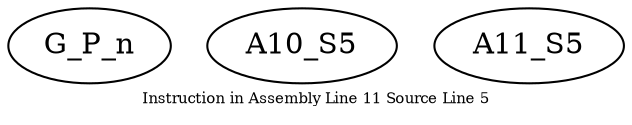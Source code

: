 digraph{
	node [ ]
	edge [ ]
	G_P_n [ ]
	A10_S5 [ ]
	A11_S5 [ ]
	label = "Instruction in Assembly Line 11 Source Line 5"
	fontsize = "7"
}